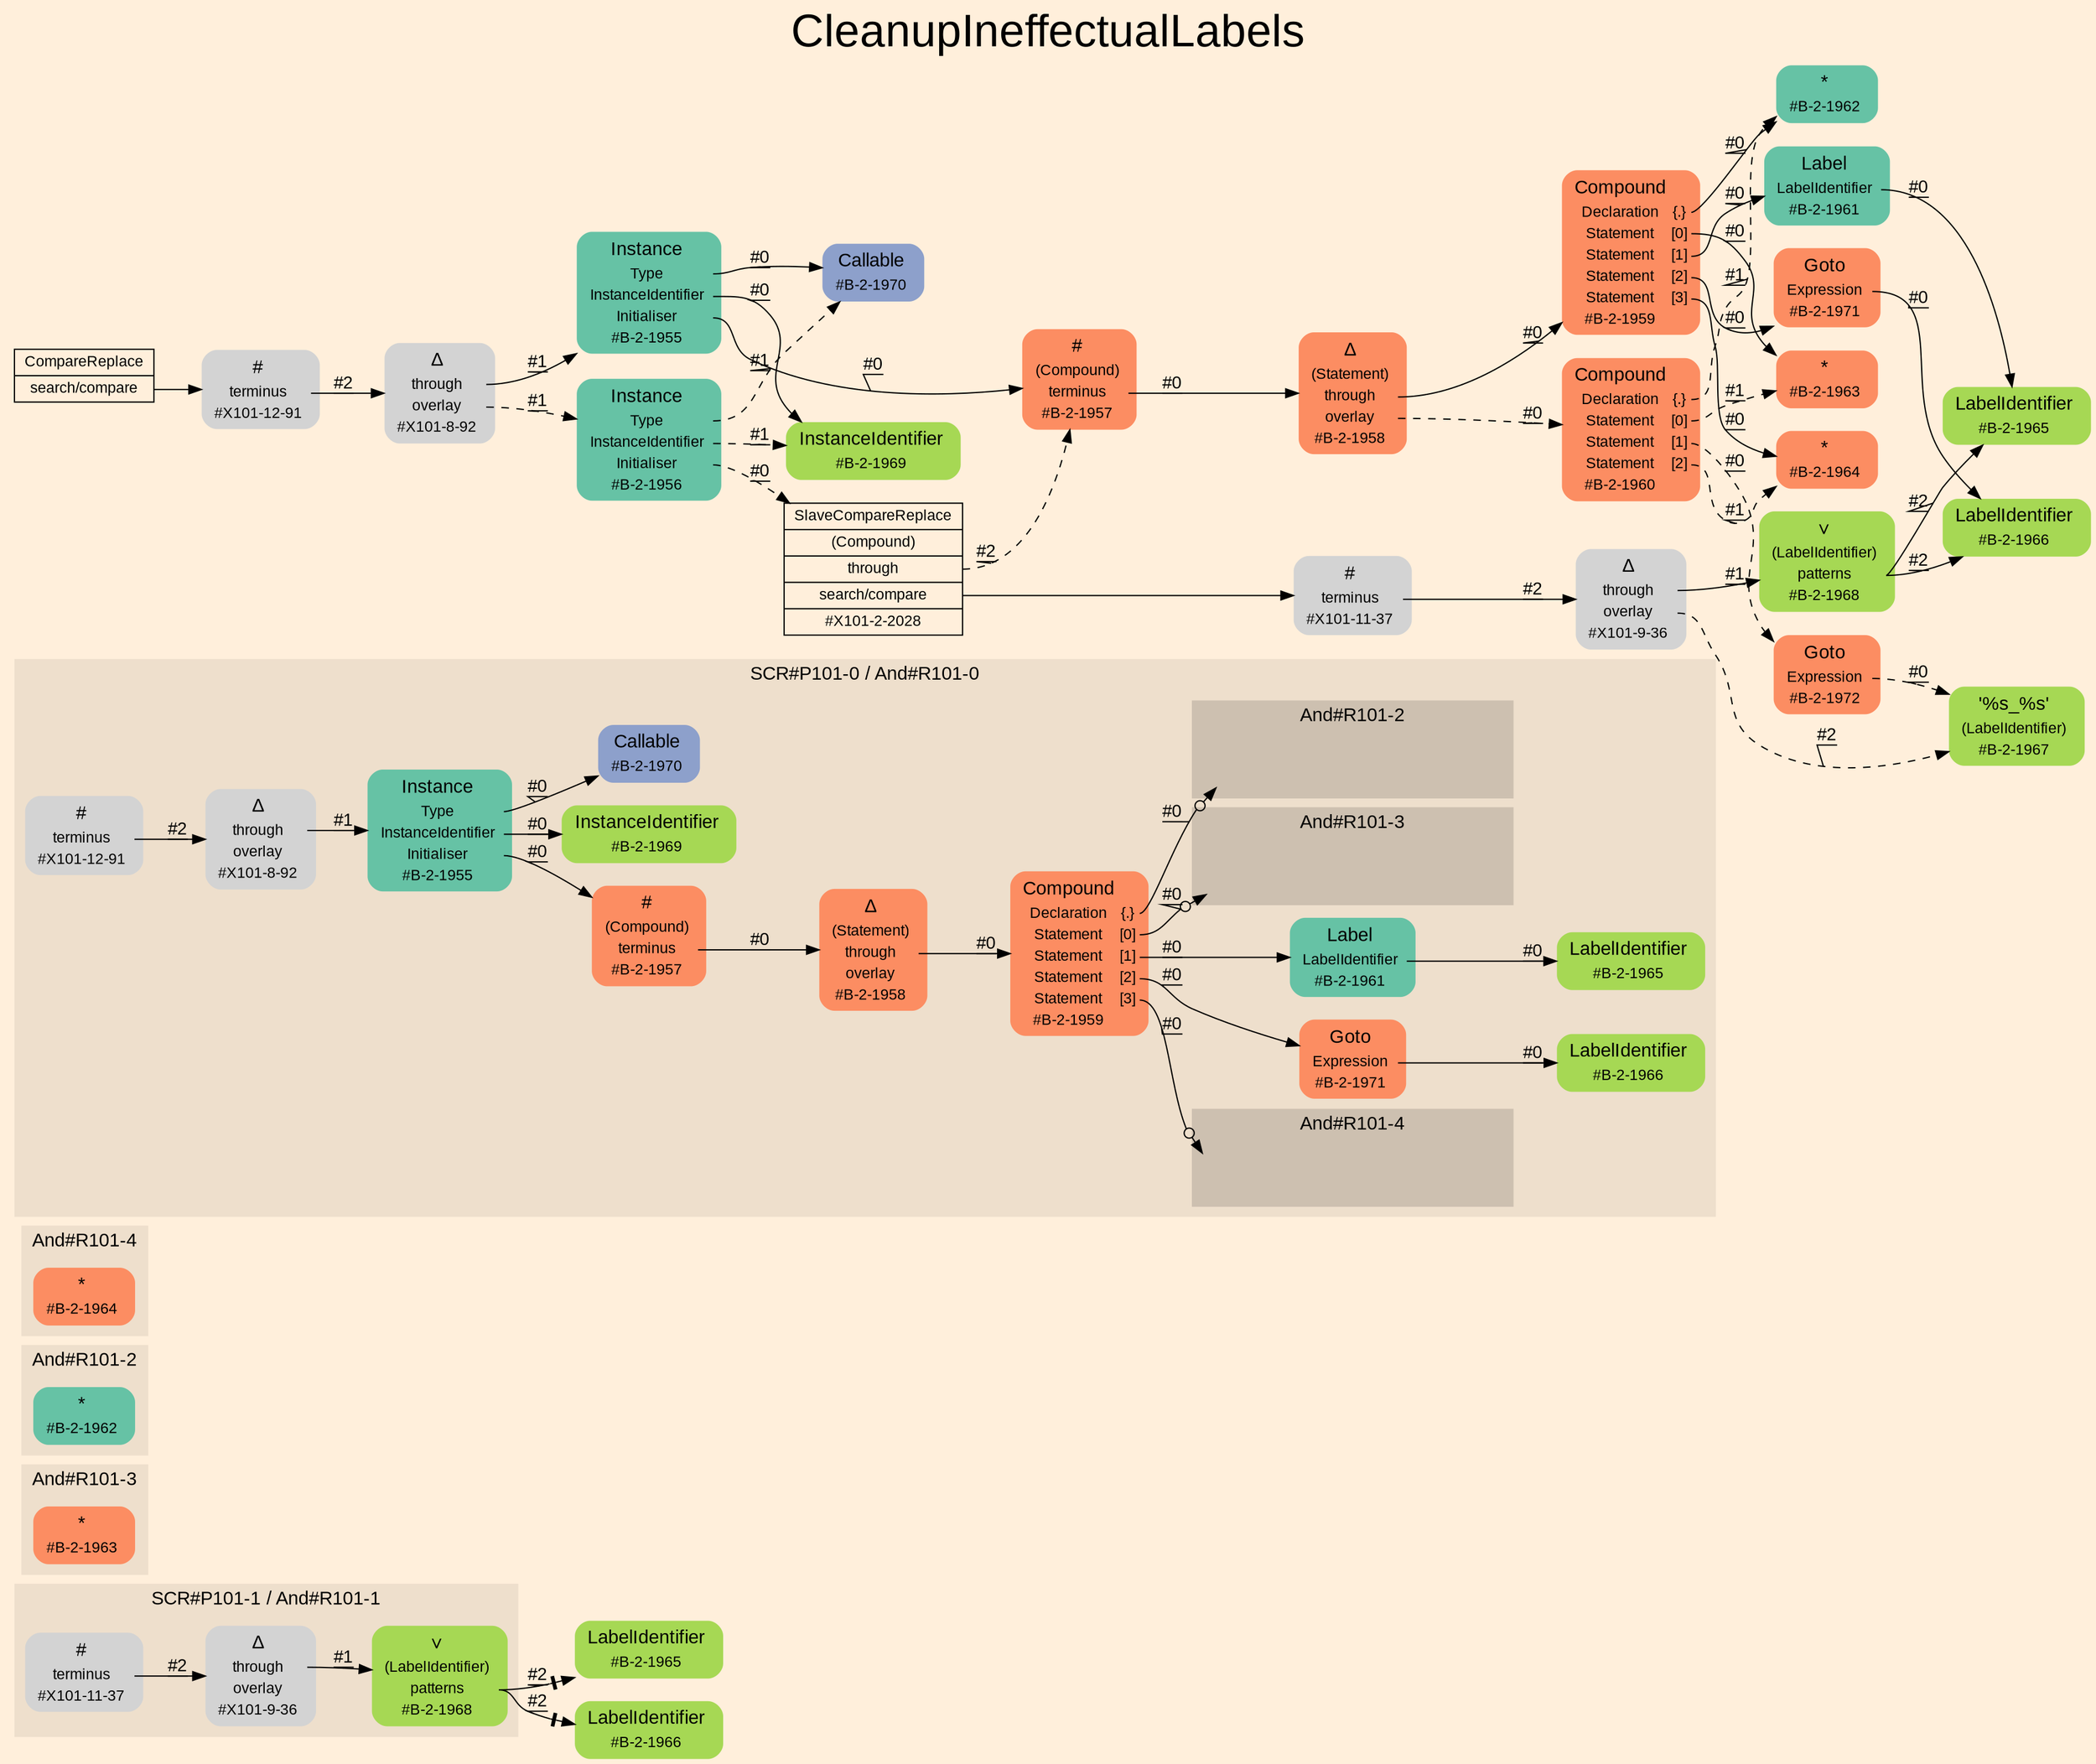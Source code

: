 digraph "CleanupIneffectualLabels" {
label = "CleanupIneffectualLabels"
labelloc = t
fontsize = "36"
graph [
    rankdir = "LR"
    ranksep = 0.3
    bgcolor = antiquewhite1
    color = black
    fontcolor = black
    fontname = "Arial"
];
node [
    fontname = "Arial"
];
edge [
    fontname = "Arial"
];

// -------------------- figure And#R101-1 --------------------
// -------- region And#R101-1 ----------
subgraph "clusterAnd#R101-1" {
    label = "SCR#P101-1 / And#R101-1"
    style = "filled"
    color = antiquewhite2
    fontsize = "15"
    "And#R101-1/#X101-11-37" [
        // -------- block And#R101-1/#X101-11-37 ----------
        shape = "plaintext"
        label = <<TABLE BORDER="0" CELLBORDER="0" CELLSPACING="0">
         <TR><TD><FONT POINT-SIZE="15.0">#</FONT></TD><TD></TD></TR>
         <TR><TD>terminus</TD><TD PORT="port0"></TD></TR>
         <TR><TD>#X101-11-37</TD><TD PORT="port1"></TD></TR>
        </TABLE>>
        style = "rounded,filled"
        fontsize = "12"
    ];
    
    "And#R101-1/#X101-9-36" [
        // -------- block And#R101-1/#X101-9-36 ----------
        shape = "plaintext"
        label = <<TABLE BORDER="0" CELLBORDER="0" CELLSPACING="0">
         <TR><TD><FONT POINT-SIZE="15.0">Δ</FONT></TD><TD></TD></TR>
         <TR><TD>through</TD><TD PORT="port0"></TD></TR>
         <TR><TD>overlay</TD><TD PORT="port1"></TD></TR>
         <TR><TD>#X101-9-36</TD><TD PORT="port2"></TD></TR>
        </TABLE>>
        style = "rounded,filled"
        fontsize = "12"
    ];
    
    "And#R101-1/#B-2-1968" [
        // -------- block And#R101-1/#B-2-1968 ----------
        shape = "plaintext"
        fillcolor = "/set28/5"
        label = <<TABLE BORDER="0" CELLBORDER="0" CELLSPACING="0">
         <TR><TD><FONT POINT-SIZE="15.0">∨</FONT></TD><TD></TD></TR>
         <TR><TD>(LabelIdentifier)</TD><TD PORT="port0"></TD></TR>
         <TR><TD>patterns</TD><TD PORT="port1"></TD></TR>
         <TR><TD>#B-2-1968</TD><TD PORT="port2"></TD></TR>
        </TABLE>>
        style = "rounded,filled"
        fontsize = "12"
    ];
    
}

"And#R101-1/#B-2-1965" [
    // -------- block And#R101-1/#B-2-1965 ----------
    shape = "plaintext"
    fillcolor = "/set28/5"
    label = <<TABLE BORDER="0" CELLBORDER="0" CELLSPACING="0">
     <TR><TD><FONT POINT-SIZE="15.0">LabelIdentifier</FONT></TD><TD></TD></TR>
     <TR><TD>#B-2-1965</TD><TD PORT="port0"></TD></TR>
    </TABLE>>
    style = "rounded,filled"
    fontsize = "12"
];

"And#R101-1/#B-2-1966" [
    // -------- block And#R101-1/#B-2-1966 ----------
    shape = "plaintext"
    fillcolor = "/set28/5"
    label = <<TABLE BORDER="0" CELLBORDER="0" CELLSPACING="0">
     <TR><TD><FONT POINT-SIZE="15.0">LabelIdentifier</FONT></TD><TD></TD></TR>
     <TR><TD>#B-2-1966</TD><TD PORT="port0"></TD></TR>
    </TABLE>>
    style = "rounded,filled"
    fontsize = "12"
];

"And#R101-1/#X101-11-37":port0 -> "And#R101-1/#X101-9-36" [
    label = "#2"
    decorate = true
    color = black
    fontcolor = black
];

"And#R101-1/#X101-9-36":port0 -> "And#R101-1/#B-2-1968" [
    label = "#1"
    decorate = true
    color = black
    fontcolor = black
];

"And#R101-1/#B-2-1968":port1 -> "And#R101-1/#B-2-1965" [
    arrowhead="normalnonetee"
    label = "#2"
    decorate = true
    color = black
    fontcolor = black
];

"And#R101-1/#B-2-1968":port1 -> "And#R101-1/#B-2-1966" [
    arrowhead="normalnonetee"
    label = "#2"
    decorate = true
    color = black
    fontcolor = black
];


// -------------------- figure And#R101-3 --------------------
// -------- region And#R101-3 ----------
subgraph "clusterAnd#R101-3" {
    label = "And#R101-3"
    style = "filled"
    color = antiquewhite2
    fontsize = "15"
    "And#R101-3/#B-2-1963" [
        // -------- block And#R101-3/#B-2-1963 ----------
        shape = "plaintext"
        fillcolor = "/set28/2"
        label = <<TABLE BORDER="0" CELLBORDER="0" CELLSPACING="0">
         <TR><TD><FONT POINT-SIZE="15.0">*</FONT></TD><TD></TD></TR>
         <TR><TD>#B-2-1963</TD><TD PORT="port0"></TD></TR>
        </TABLE>>
        style = "rounded,filled"
        fontsize = "12"
    ];
    
}


// -------------------- figure And#R101-2 --------------------
// -------- region And#R101-2 ----------
subgraph "clusterAnd#R101-2" {
    label = "And#R101-2"
    style = "filled"
    color = antiquewhite2
    fontsize = "15"
    "And#R101-2/#B-2-1962" [
        // -------- block And#R101-2/#B-2-1962 ----------
        shape = "plaintext"
        fillcolor = "/set28/1"
        label = <<TABLE BORDER="0" CELLBORDER="0" CELLSPACING="0">
         <TR><TD><FONT POINT-SIZE="15.0">*</FONT></TD><TD></TD></TR>
         <TR><TD>#B-2-1962</TD><TD PORT="port0"></TD></TR>
        </TABLE>>
        style = "rounded,filled"
        fontsize = "12"
    ];
    
}


// -------------------- figure And#R101-4 --------------------
// -------- region And#R101-4 ----------
subgraph "clusterAnd#R101-4" {
    label = "And#R101-4"
    style = "filled"
    color = antiquewhite2
    fontsize = "15"
    "And#R101-4/#B-2-1964" [
        // -------- block And#R101-4/#B-2-1964 ----------
        shape = "plaintext"
        fillcolor = "/set28/2"
        label = <<TABLE BORDER="0" CELLBORDER="0" CELLSPACING="0">
         <TR><TD><FONT POINT-SIZE="15.0">*</FONT></TD><TD></TD></TR>
         <TR><TD>#B-2-1964</TD><TD PORT="port0"></TD></TR>
        </TABLE>>
        style = "rounded,filled"
        fontsize = "12"
    ];
    
}


// -------------------- figure And#R101-0 --------------------
// -------- region And#R101-0 ----------
subgraph "clusterAnd#R101-0" {
    label = "SCR#P101-0 / And#R101-0"
    style = "filled"
    color = antiquewhite2
    fontsize = "15"
    "And#R101-0/#B-2-1957" [
        // -------- block And#R101-0/#B-2-1957 ----------
        shape = "plaintext"
        fillcolor = "/set28/2"
        label = <<TABLE BORDER="0" CELLBORDER="0" CELLSPACING="0">
         <TR><TD><FONT POINT-SIZE="15.0">#</FONT></TD><TD></TD></TR>
         <TR><TD>(Compound)</TD><TD PORT="port0"></TD></TR>
         <TR><TD>terminus</TD><TD PORT="port1"></TD></TR>
         <TR><TD>#B-2-1957</TD><TD PORT="port2"></TD></TR>
        </TABLE>>
        style = "rounded,filled"
        fontsize = "12"
    ];
    
    "And#R101-0/#B-2-1965" [
        // -------- block And#R101-0/#B-2-1965 ----------
        shape = "plaintext"
        fillcolor = "/set28/5"
        label = <<TABLE BORDER="0" CELLBORDER="0" CELLSPACING="0">
         <TR><TD><FONT POINT-SIZE="15.0">LabelIdentifier</FONT></TD><TD></TD></TR>
         <TR><TD>#B-2-1965</TD><TD PORT="port0"></TD></TR>
        </TABLE>>
        style = "rounded,filled"
        fontsize = "12"
    ];
    
    "And#R101-0/#B-2-1970" [
        // -------- block And#R101-0/#B-2-1970 ----------
        shape = "plaintext"
        fillcolor = "/set28/3"
        label = <<TABLE BORDER="0" CELLBORDER="0" CELLSPACING="0">
         <TR><TD><FONT POINT-SIZE="15.0">Callable</FONT></TD><TD></TD></TR>
         <TR><TD>#B-2-1970</TD><TD PORT="port0"></TD></TR>
        </TABLE>>
        style = "rounded,filled"
        fontsize = "12"
    ];
    
    "And#R101-0/#B-2-1971" [
        // -------- block And#R101-0/#B-2-1971 ----------
        shape = "plaintext"
        fillcolor = "/set28/2"
        label = <<TABLE BORDER="0" CELLBORDER="0" CELLSPACING="0">
         <TR><TD><FONT POINT-SIZE="15.0">Goto</FONT></TD><TD></TD></TR>
         <TR><TD>Expression</TD><TD PORT="port0"></TD></TR>
         <TR><TD>#B-2-1971</TD><TD PORT="port1"></TD></TR>
        </TABLE>>
        style = "rounded,filled"
        fontsize = "12"
    ];
    
    "And#R101-0/#B-2-1966" [
        // -------- block And#R101-0/#B-2-1966 ----------
        shape = "plaintext"
        fillcolor = "/set28/5"
        label = <<TABLE BORDER="0" CELLBORDER="0" CELLSPACING="0">
         <TR><TD><FONT POINT-SIZE="15.0">LabelIdentifier</FONT></TD><TD></TD></TR>
         <TR><TD>#B-2-1966</TD><TD PORT="port0"></TD></TR>
        </TABLE>>
        style = "rounded,filled"
        fontsize = "12"
    ];
    
    "And#R101-0/#X101-12-91" [
        // -------- block And#R101-0/#X101-12-91 ----------
        shape = "plaintext"
        label = <<TABLE BORDER="0" CELLBORDER="0" CELLSPACING="0">
         <TR><TD><FONT POINT-SIZE="15.0">#</FONT></TD><TD></TD></TR>
         <TR><TD>terminus</TD><TD PORT="port0"></TD></TR>
         <TR><TD>#X101-12-91</TD><TD PORT="port1"></TD></TR>
        </TABLE>>
        style = "rounded,filled"
        fontsize = "12"
    ];
    
    "And#R101-0/#B-2-1961" [
        // -------- block And#R101-0/#B-2-1961 ----------
        shape = "plaintext"
        fillcolor = "/set28/1"
        label = <<TABLE BORDER="0" CELLBORDER="0" CELLSPACING="0">
         <TR><TD><FONT POINT-SIZE="15.0">Label</FONT></TD><TD></TD></TR>
         <TR><TD>LabelIdentifier</TD><TD PORT="port0"></TD></TR>
         <TR><TD>#B-2-1961</TD><TD PORT="port1"></TD></TR>
        </TABLE>>
        style = "rounded,filled"
        fontsize = "12"
    ];
    
    "And#R101-0/#B-2-1958" [
        // -------- block And#R101-0/#B-2-1958 ----------
        shape = "plaintext"
        fillcolor = "/set28/2"
        label = <<TABLE BORDER="0" CELLBORDER="0" CELLSPACING="0">
         <TR><TD><FONT POINT-SIZE="15.0">Δ</FONT></TD><TD></TD></TR>
         <TR><TD>(Statement)</TD><TD PORT="port0"></TD></TR>
         <TR><TD>through</TD><TD PORT="port1"></TD></TR>
         <TR><TD>overlay</TD><TD PORT="port2"></TD></TR>
         <TR><TD>#B-2-1958</TD><TD PORT="port3"></TD></TR>
        </TABLE>>
        style = "rounded,filled"
        fontsize = "12"
    ];
    
    "And#R101-0/#B-2-1955" [
        // -------- block And#R101-0/#B-2-1955 ----------
        shape = "plaintext"
        fillcolor = "/set28/1"
        label = <<TABLE BORDER="0" CELLBORDER="0" CELLSPACING="0">
         <TR><TD><FONT POINT-SIZE="15.0">Instance</FONT></TD><TD></TD></TR>
         <TR><TD>Type</TD><TD PORT="port0"></TD></TR>
         <TR><TD>InstanceIdentifier</TD><TD PORT="port1"></TD></TR>
         <TR><TD>Initialiser</TD><TD PORT="port2"></TD></TR>
         <TR><TD>#B-2-1955</TD><TD PORT="port3"></TD></TR>
        </TABLE>>
        style = "rounded,filled"
        fontsize = "12"
    ];
    
    "And#R101-0/#B-2-1969" [
        // -------- block And#R101-0/#B-2-1969 ----------
        shape = "plaintext"
        fillcolor = "/set28/5"
        label = <<TABLE BORDER="0" CELLBORDER="0" CELLSPACING="0">
         <TR><TD><FONT POINT-SIZE="15.0">InstanceIdentifier</FONT></TD><TD></TD></TR>
         <TR><TD>#B-2-1969</TD><TD PORT="port0"></TD></TR>
        </TABLE>>
        style = "rounded,filled"
        fontsize = "12"
    ];
    
    "And#R101-0/#B-2-1959" [
        // -------- block And#R101-0/#B-2-1959 ----------
        shape = "plaintext"
        fillcolor = "/set28/2"
        label = <<TABLE BORDER="0" CELLBORDER="0" CELLSPACING="0">
         <TR><TD><FONT POINT-SIZE="15.0">Compound</FONT></TD><TD></TD></TR>
         <TR><TD>Declaration</TD><TD PORT="port0">{.}</TD></TR>
         <TR><TD>Statement</TD><TD PORT="port1">[0]</TD></TR>
         <TR><TD>Statement</TD><TD PORT="port2">[1]</TD></TR>
         <TR><TD>Statement</TD><TD PORT="port3">[2]</TD></TR>
         <TR><TD>Statement</TD><TD PORT="port4">[3]</TD></TR>
         <TR><TD>#B-2-1959</TD><TD PORT="port5"></TD></TR>
        </TABLE>>
        style = "rounded,filled"
        fontsize = "12"
    ];
    
    "And#R101-0/#X101-8-92" [
        // -------- block And#R101-0/#X101-8-92 ----------
        shape = "plaintext"
        label = <<TABLE BORDER="0" CELLBORDER="0" CELLSPACING="0">
         <TR><TD><FONT POINT-SIZE="15.0">Δ</FONT></TD><TD></TD></TR>
         <TR><TD>through</TD><TD PORT="port0"></TD></TR>
         <TR><TD>overlay</TD><TD PORT="port1"></TD></TR>
         <TR><TD>#X101-8-92</TD><TD PORT="port2"></TD></TR>
        </TABLE>>
        style = "rounded,filled"
        fontsize = "12"
    ];
    
    // -------- region And#R101-0/And#R101-2 ----------
    subgraph "clusterAnd#R101-0/And#R101-2" {
        label = "And#R101-2"
        style = "filled"
        color = antiquewhite3
        fontsize = "15"
        "And#R101-0/And#R101-2/#B-2-1962" [
            // -------- block And#R101-0/And#R101-2/#B-2-1962 ----------
            shape = none
            fillcolor = "/set28/1"
            style = "invisible"
        ];
        
    }
    
    // -------- region And#R101-0/And#R101-3 ----------
    subgraph "clusterAnd#R101-0/And#R101-3" {
        label = "And#R101-3"
        style = "filled"
        color = antiquewhite3
        fontsize = "15"
        "And#R101-0/And#R101-3/#B-2-1963" [
            // -------- block And#R101-0/And#R101-3/#B-2-1963 ----------
            shape = none
            fillcolor = "/set28/2"
            style = "invisible"
        ];
        
    }
    
    // -------- region And#R101-0/And#R101-4 ----------
    subgraph "clusterAnd#R101-0/And#R101-4" {
        label = "And#R101-4"
        style = "filled"
        color = antiquewhite3
        fontsize = "15"
        "And#R101-0/And#R101-4/#B-2-1964" [
            // -------- block And#R101-0/And#R101-4/#B-2-1964 ----------
            shape = none
            fillcolor = "/set28/2"
            style = "invisible"
        ];
        
    }
    
}

"And#R101-0/#B-2-1957":port1 -> "And#R101-0/#B-2-1958" [
    label = "#0"
    decorate = true
    color = black
    fontcolor = black
];

"And#R101-0/#B-2-1971":port0 -> "And#R101-0/#B-2-1966" [
    label = "#0"
    decorate = true
    color = black
    fontcolor = black
];

"And#R101-0/#X101-12-91":port0 -> "And#R101-0/#X101-8-92" [
    label = "#2"
    decorate = true
    color = black
    fontcolor = black
];

"And#R101-0/#B-2-1961":port0 -> "And#R101-0/#B-2-1965" [
    label = "#0"
    decorate = true
    color = black
    fontcolor = black
];

"And#R101-0/#B-2-1958":port1 -> "And#R101-0/#B-2-1959" [
    label = "#0"
    decorate = true
    color = black
    fontcolor = black
];

"And#R101-0/#B-2-1955":port0 -> "And#R101-0/#B-2-1970" [
    label = "#0"
    decorate = true
    color = black
    fontcolor = black
];

"And#R101-0/#B-2-1955":port1 -> "And#R101-0/#B-2-1969" [
    label = "#0"
    decorate = true
    color = black
    fontcolor = black
];

"And#R101-0/#B-2-1955":port2 -> "And#R101-0/#B-2-1957" [
    label = "#0"
    decorate = true
    color = black
    fontcolor = black
];

"And#R101-0/#B-2-1959":port0 -> "And#R101-0/And#R101-2/#B-2-1962" [
    arrowhead="normalnoneodot"
    label = "#0"
    decorate = true
    color = black
    fontcolor = black
];

"And#R101-0/#B-2-1959":port1 -> "And#R101-0/And#R101-3/#B-2-1963" [
    arrowhead="normalnoneodot"
    label = "#0"
    decorate = true
    color = black
    fontcolor = black
];

"And#R101-0/#B-2-1959":port2 -> "And#R101-0/#B-2-1961" [
    label = "#0"
    decorate = true
    color = black
    fontcolor = black
];

"And#R101-0/#B-2-1959":port3 -> "And#R101-0/#B-2-1971" [
    label = "#0"
    decorate = true
    color = black
    fontcolor = black
];

"And#R101-0/#B-2-1959":port4 -> "And#R101-0/And#R101-4/#B-2-1964" [
    arrowhead="normalnoneodot"
    label = "#0"
    decorate = true
    color = black
    fontcolor = black
];

"And#R101-0/#X101-8-92":port0 -> "And#R101-0/#B-2-1955" [
    label = "#1"
    decorate = true
    color = black
    fontcolor = black
];


// -------------------- transformation figure --------------------
"CR#X101-10-101" [
    // -------- block CR#X101-10-101 ----------
    shape = "record"
    fillcolor = antiquewhite1
    label = "<fixed> CompareReplace | <port0> search/compare"
    style = "filled"
    fontsize = "12"
    color = black
    fontcolor = black
];

"#X101-12-91" [
    // -------- block #X101-12-91 ----------
    shape = "plaintext"
    label = <<TABLE BORDER="0" CELLBORDER="0" CELLSPACING="0">
     <TR><TD><FONT POINT-SIZE="15.0">#</FONT></TD><TD></TD></TR>
     <TR><TD>terminus</TD><TD PORT="port0"></TD></TR>
     <TR><TD>#X101-12-91</TD><TD PORT="port1"></TD></TR>
    </TABLE>>
    style = "rounded,filled"
    fontsize = "12"
];

"#X101-8-92" [
    // -------- block #X101-8-92 ----------
    shape = "plaintext"
    label = <<TABLE BORDER="0" CELLBORDER="0" CELLSPACING="0">
     <TR><TD><FONT POINT-SIZE="15.0">Δ</FONT></TD><TD></TD></TR>
     <TR><TD>through</TD><TD PORT="port0"></TD></TR>
     <TR><TD>overlay</TD><TD PORT="port1"></TD></TR>
     <TR><TD>#X101-8-92</TD><TD PORT="port2"></TD></TR>
    </TABLE>>
    style = "rounded,filled"
    fontsize = "12"
];

"#B-2-1955" [
    // -------- block #B-2-1955 ----------
    shape = "plaintext"
    fillcolor = "/set28/1"
    label = <<TABLE BORDER="0" CELLBORDER="0" CELLSPACING="0">
     <TR><TD><FONT POINT-SIZE="15.0">Instance</FONT></TD><TD></TD></TR>
     <TR><TD>Type</TD><TD PORT="port0"></TD></TR>
     <TR><TD>InstanceIdentifier</TD><TD PORT="port1"></TD></TR>
     <TR><TD>Initialiser</TD><TD PORT="port2"></TD></TR>
     <TR><TD>#B-2-1955</TD><TD PORT="port3"></TD></TR>
    </TABLE>>
    style = "rounded,filled"
    fontsize = "12"
];

"#B-2-1970" [
    // -------- block #B-2-1970 ----------
    shape = "plaintext"
    fillcolor = "/set28/3"
    label = <<TABLE BORDER="0" CELLBORDER="0" CELLSPACING="0">
     <TR><TD><FONT POINT-SIZE="15.0">Callable</FONT></TD><TD></TD></TR>
     <TR><TD>#B-2-1970</TD><TD PORT="port0"></TD></TR>
    </TABLE>>
    style = "rounded,filled"
    fontsize = "12"
];

"#B-2-1969" [
    // -------- block #B-2-1969 ----------
    shape = "plaintext"
    fillcolor = "/set28/5"
    label = <<TABLE BORDER="0" CELLBORDER="0" CELLSPACING="0">
     <TR><TD><FONT POINT-SIZE="15.0">InstanceIdentifier</FONT></TD><TD></TD></TR>
     <TR><TD>#B-2-1969</TD><TD PORT="port0"></TD></TR>
    </TABLE>>
    style = "rounded,filled"
    fontsize = "12"
];

"#B-2-1957" [
    // -------- block #B-2-1957 ----------
    shape = "plaintext"
    fillcolor = "/set28/2"
    label = <<TABLE BORDER="0" CELLBORDER="0" CELLSPACING="0">
     <TR><TD><FONT POINT-SIZE="15.0">#</FONT></TD><TD></TD></TR>
     <TR><TD>(Compound)</TD><TD PORT="port0"></TD></TR>
     <TR><TD>terminus</TD><TD PORT="port1"></TD></TR>
     <TR><TD>#B-2-1957</TD><TD PORT="port2"></TD></TR>
    </TABLE>>
    style = "rounded,filled"
    fontsize = "12"
];

"#B-2-1958" [
    // -------- block #B-2-1958 ----------
    shape = "plaintext"
    fillcolor = "/set28/2"
    label = <<TABLE BORDER="0" CELLBORDER="0" CELLSPACING="0">
     <TR><TD><FONT POINT-SIZE="15.0">Δ</FONT></TD><TD></TD></TR>
     <TR><TD>(Statement)</TD><TD PORT="port0"></TD></TR>
     <TR><TD>through</TD><TD PORT="port1"></TD></TR>
     <TR><TD>overlay</TD><TD PORT="port2"></TD></TR>
     <TR><TD>#B-2-1958</TD><TD PORT="port3"></TD></TR>
    </TABLE>>
    style = "rounded,filled"
    fontsize = "12"
];

"#B-2-1959" [
    // -------- block #B-2-1959 ----------
    shape = "plaintext"
    fillcolor = "/set28/2"
    label = <<TABLE BORDER="0" CELLBORDER="0" CELLSPACING="0">
     <TR><TD><FONT POINT-SIZE="15.0">Compound</FONT></TD><TD></TD></TR>
     <TR><TD>Declaration</TD><TD PORT="port0">{.}</TD></TR>
     <TR><TD>Statement</TD><TD PORT="port1">[0]</TD></TR>
     <TR><TD>Statement</TD><TD PORT="port2">[1]</TD></TR>
     <TR><TD>Statement</TD><TD PORT="port3">[2]</TD></TR>
     <TR><TD>Statement</TD><TD PORT="port4">[3]</TD></TR>
     <TR><TD>#B-2-1959</TD><TD PORT="port5"></TD></TR>
    </TABLE>>
    style = "rounded,filled"
    fontsize = "12"
];

"#B-2-1962" [
    // -------- block #B-2-1962 ----------
    shape = "plaintext"
    fillcolor = "/set28/1"
    label = <<TABLE BORDER="0" CELLBORDER="0" CELLSPACING="0">
     <TR><TD><FONT POINT-SIZE="15.0">*</FONT></TD><TD></TD></TR>
     <TR><TD>#B-2-1962</TD><TD PORT="port0"></TD></TR>
    </TABLE>>
    style = "rounded,filled"
    fontsize = "12"
];

"#B-2-1963" [
    // -------- block #B-2-1963 ----------
    shape = "plaintext"
    fillcolor = "/set28/2"
    label = <<TABLE BORDER="0" CELLBORDER="0" CELLSPACING="0">
     <TR><TD><FONT POINT-SIZE="15.0">*</FONT></TD><TD></TD></TR>
     <TR><TD>#B-2-1963</TD><TD PORT="port0"></TD></TR>
    </TABLE>>
    style = "rounded,filled"
    fontsize = "12"
];

"#B-2-1961" [
    // -------- block #B-2-1961 ----------
    shape = "plaintext"
    fillcolor = "/set28/1"
    label = <<TABLE BORDER="0" CELLBORDER="0" CELLSPACING="0">
     <TR><TD><FONT POINT-SIZE="15.0">Label</FONT></TD><TD></TD></TR>
     <TR><TD>LabelIdentifier</TD><TD PORT="port0"></TD></TR>
     <TR><TD>#B-2-1961</TD><TD PORT="port1"></TD></TR>
    </TABLE>>
    style = "rounded,filled"
    fontsize = "12"
];

"#B-2-1965" [
    // -------- block #B-2-1965 ----------
    shape = "plaintext"
    fillcolor = "/set28/5"
    label = <<TABLE BORDER="0" CELLBORDER="0" CELLSPACING="0">
     <TR><TD><FONT POINT-SIZE="15.0">LabelIdentifier</FONT></TD><TD></TD></TR>
     <TR><TD>#B-2-1965</TD><TD PORT="port0"></TD></TR>
    </TABLE>>
    style = "rounded,filled"
    fontsize = "12"
];

"#B-2-1971" [
    // -------- block #B-2-1971 ----------
    shape = "plaintext"
    fillcolor = "/set28/2"
    label = <<TABLE BORDER="0" CELLBORDER="0" CELLSPACING="0">
     <TR><TD><FONT POINT-SIZE="15.0">Goto</FONT></TD><TD></TD></TR>
     <TR><TD>Expression</TD><TD PORT="port0"></TD></TR>
     <TR><TD>#B-2-1971</TD><TD PORT="port1"></TD></TR>
    </TABLE>>
    style = "rounded,filled"
    fontsize = "12"
];

"#B-2-1966" [
    // -------- block #B-2-1966 ----------
    shape = "plaintext"
    fillcolor = "/set28/5"
    label = <<TABLE BORDER="0" CELLBORDER="0" CELLSPACING="0">
     <TR><TD><FONT POINT-SIZE="15.0">LabelIdentifier</FONT></TD><TD></TD></TR>
     <TR><TD>#B-2-1966</TD><TD PORT="port0"></TD></TR>
    </TABLE>>
    style = "rounded,filled"
    fontsize = "12"
];

"#B-2-1964" [
    // -------- block #B-2-1964 ----------
    shape = "plaintext"
    fillcolor = "/set28/2"
    label = <<TABLE BORDER="0" CELLBORDER="0" CELLSPACING="0">
     <TR><TD><FONT POINT-SIZE="15.0">*</FONT></TD><TD></TD></TR>
     <TR><TD>#B-2-1964</TD><TD PORT="port0"></TD></TR>
    </TABLE>>
    style = "rounded,filled"
    fontsize = "12"
];

"#B-2-1960" [
    // -------- block #B-2-1960 ----------
    shape = "plaintext"
    fillcolor = "/set28/2"
    label = <<TABLE BORDER="0" CELLBORDER="0" CELLSPACING="0">
     <TR><TD><FONT POINT-SIZE="15.0">Compound</FONT></TD><TD></TD></TR>
     <TR><TD>Declaration</TD><TD PORT="port0">{.}</TD></TR>
     <TR><TD>Statement</TD><TD PORT="port1">[0]</TD></TR>
     <TR><TD>Statement</TD><TD PORT="port2">[1]</TD></TR>
     <TR><TD>Statement</TD><TD PORT="port3">[2]</TD></TR>
     <TR><TD>#B-2-1960</TD><TD PORT="port4"></TD></TR>
    </TABLE>>
    style = "rounded,filled"
    fontsize = "12"
];

"#B-2-1972" [
    // -------- block #B-2-1972 ----------
    shape = "plaintext"
    fillcolor = "/set28/2"
    label = <<TABLE BORDER="0" CELLBORDER="0" CELLSPACING="0">
     <TR><TD><FONT POINT-SIZE="15.0">Goto</FONT></TD><TD></TD></TR>
     <TR><TD>Expression</TD><TD PORT="port0"></TD></TR>
     <TR><TD>#B-2-1972</TD><TD PORT="port1"></TD></TR>
    </TABLE>>
    style = "rounded,filled"
    fontsize = "12"
];

"#B-2-1967" [
    // -------- block #B-2-1967 ----------
    shape = "plaintext"
    fillcolor = "/set28/5"
    label = <<TABLE BORDER="0" CELLBORDER="0" CELLSPACING="0">
     <TR><TD><FONT POINT-SIZE="15.0">'%s_%s'</FONT></TD><TD></TD></TR>
     <TR><TD>(LabelIdentifier)</TD><TD PORT="port0"></TD></TR>
     <TR><TD>#B-2-1967</TD><TD PORT="port1"></TD></TR>
    </TABLE>>
    style = "rounded,filled"
    fontsize = "12"
];

"#B-2-1956" [
    // -------- block #B-2-1956 ----------
    shape = "plaintext"
    fillcolor = "/set28/1"
    label = <<TABLE BORDER="0" CELLBORDER="0" CELLSPACING="0">
     <TR><TD><FONT POINT-SIZE="15.0">Instance</FONT></TD><TD></TD></TR>
     <TR><TD>Type</TD><TD PORT="port0"></TD></TR>
     <TR><TD>InstanceIdentifier</TD><TD PORT="port1"></TD></TR>
     <TR><TD>Initialiser</TD><TD PORT="port2"></TD></TR>
     <TR><TD>#B-2-1956</TD><TD PORT="port3"></TD></TR>
    </TABLE>>
    style = "rounded,filled"
    fontsize = "12"
];

"#X101-2-2028" [
    // -------- block #X101-2-2028 ----------
    shape = "record"
    fillcolor = antiquewhite1
    label = "<fixed> SlaveCompareReplace | <port0> (Compound) | <port1> through | <port2> search/compare | <port3> #X101-2-2028"
    style = "filled"
    fontsize = "12"
    color = black
    fontcolor = black
];

"#X101-11-37" [
    // -------- block #X101-11-37 ----------
    shape = "plaintext"
    label = <<TABLE BORDER="0" CELLBORDER="0" CELLSPACING="0">
     <TR><TD><FONT POINT-SIZE="15.0">#</FONT></TD><TD></TD></TR>
     <TR><TD>terminus</TD><TD PORT="port0"></TD></TR>
     <TR><TD>#X101-11-37</TD><TD PORT="port1"></TD></TR>
    </TABLE>>
    style = "rounded,filled"
    fontsize = "12"
];

"#X101-9-36" [
    // -------- block #X101-9-36 ----------
    shape = "plaintext"
    label = <<TABLE BORDER="0" CELLBORDER="0" CELLSPACING="0">
     <TR><TD><FONT POINT-SIZE="15.0">Δ</FONT></TD><TD></TD></TR>
     <TR><TD>through</TD><TD PORT="port0"></TD></TR>
     <TR><TD>overlay</TD><TD PORT="port1"></TD></TR>
     <TR><TD>#X101-9-36</TD><TD PORT="port2"></TD></TR>
    </TABLE>>
    style = "rounded,filled"
    fontsize = "12"
];

"#B-2-1968" [
    // -------- block #B-2-1968 ----------
    shape = "plaintext"
    fillcolor = "/set28/5"
    label = <<TABLE BORDER="0" CELLBORDER="0" CELLSPACING="0">
     <TR><TD><FONT POINT-SIZE="15.0">∨</FONT></TD><TD></TD></TR>
     <TR><TD>(LabelIdentifier)</TD><TD PORT="port0"></TD></TR>
     <TR><TD>patterns</TD><TD PORT="port1"></TD></TR>
     <TR><TD>#B-2-1968</TD><TD PORT="port2"></TD></TR>
    </TABLE>>
    style = "rounded,filled"
    fontsize = "12"
];

"CR#X101-10-101":port0 -> "#X101-12-91" [
    label = ""
    decorate = true
    color = black
    fontcolor = black
];

"#X101-12-91":port0 -> "#X101-8-92" [
    label = "#2"
    decorate = true
    color = black
    fontcolor = black
];

"#X101-8-92":port0 -> "#B-2-1955" [
    label = "#1"
    decorate = true
    color = black
    fontcolor = black
];

"#X101-8-92":port1 -> "#B-2-1956" [
    style="dashed"
    label = "#1"
    decorate = true
    color = black
    fontcolor = black
];

"#B-2-1955":port0 -> "#B-2-1970" [
    label = "#0"
    decorate = true
    color = black
    fontcolor = black
];

"#B-2-1955":port1 -> "#B-2-1969" [
    label = "#0"
    decorate = true
    color = black
    fontcolor = black
];

"#B-2-1955":port2 -> "#B-2-1957" [
    label = "#0"
    decorate = true
    color = black
    fontcolor = black
];

"#B-2-1957":port1 -> "#B-2-1958" [
    label = "#0"
    decorate = true
    color = black
    fontcolor = black
];

"#B-2-1958":port1 -> "#B-2-1959" [
    label = "#0"
    decorate = true
    color = black
    fontcolor = black
];

"#B-2-1958":port2 -> "#B-2-1960" [
    style="dashed"
    label = "#0"
    decorate = true
    color = black
    fontcolor = black
];

"#B-2-1959":port0 -> "#B-2-1962" [
    label = "#0"
    decorate = true
    color = black
    fontcolor = black
];

"#B-2-1959":port1 -> "#B-2-1963" [
    label = "#0"
    decorate = true
    color = black
    fontcolor = black
];

"#B-2-1959":port2 -> "#B-2-1961" [
    label = "#0"
    decorate = true
    color = black
    fontcolor = black
];

"#B-2-1959":port3 -> "#B-2-1971" [
    label = "#0"
    decorate = true
    color = black
    fontcolor = black
];

"#B-2-1959":port4 -> "#B-2-1964" [
    label = "#0"
    decorate = true
    color = black
    fontcolor = black
];

"#B-2-1961":port0 -> "#B-2-1965" [
    label = "#0"
    decorate = true
    color = black
    fontcolor = black
];

"#B-2-1971":port0 -> "#B-2-1966" [
    label = "#0"
    decorate = true
    color = black
    fontcolor = black
];

"#B-2-1960":port0 -> "#B-2-1962" [
    style="dashed"
    label = "#1"
    decorate = true
    color = black
    fontcolor = black
];

"#B-2-1960":port1 -> "#B-2-1963" [
    style="dashed"
    label = "#1"
    decorate = true
    color = black
    fontcolor = black
];

"#B-2-1960":port2 -> "#B-2-1972" [
    style="dashed"
    label = "#0"
    decorate = true
    color = black
    fontcolor = black
];

"#B-2-1960":port3 -> "#B-2-1964" [
    style="dashed"
    label = "#1"
    decorate = true
    color = black
    fontcolor = black
];

"#B-2-1972":port0 -> "#B-2-1967" [
    style="dashed"
    label = "#0"
    decorate = true
    color = black
    fontcolor = black
];

"#B-2-1956":port0 -> "#B-2-1970" [
    style="dashed"
    label = "#1"
    decorate = true
    color = black
    fontcolor = black
];

"#B-2-1956":port1 -> "#B-2-1969" [
    style="dashed"
    label = "#1"
    decorate = true
    color = black
    fontcolor = black
];

"#B-2-1956":port2 -> "#X101-2-2028" [
    style="dashed"
    label = "#0"
    decorate = true
    color = black
    fontcolor = black
];

"#X101-2-2028":port1 -> "#B-2-1957" [
    style="dashed"
    label = "#2"
    decorate = true
    color = black
    fontcolor = black
];

"#X101-2-2028":port2 -> "#X101-11-37" [
    label = ""
    decorate = true
    color = black
    fontcolor = black
];

"#X101-11-37":port0 -> "#X101-9-36" [
    label = "#2"
    decorate = true
    color = black
    fontcolor = black
];

"#X101-9-36":port0 -> "#B-2-1968" [
    label = "#1"
    decorate = true
    color = black
    fontcolor = black
];

"#X101-9-36":port1 -> "#B-2-1967" [
    style="dashed"
    label = "#2"
    decorate = true
    color = black
    fontcolor = black
];

"#B-2-1968":port1 -> "#B-2-1965" [
    label = "#2"
    decorate = true
    color = black
    fontcolor = black
];

"#B-2-1968":port1 -> "#B-2-1966" [
    label = "#2"
    decorate = true
    color = black
    fontcolor = black
];


}

